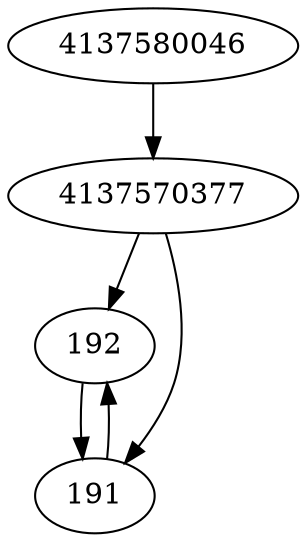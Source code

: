 strict digraph  {
192;
4137570377;
4137580046;
191;
192 -> 191;
4137570377 -> 191;
4137570377 -> 192;
4137580046 -> 4137570377;
191 -> 192;
}
